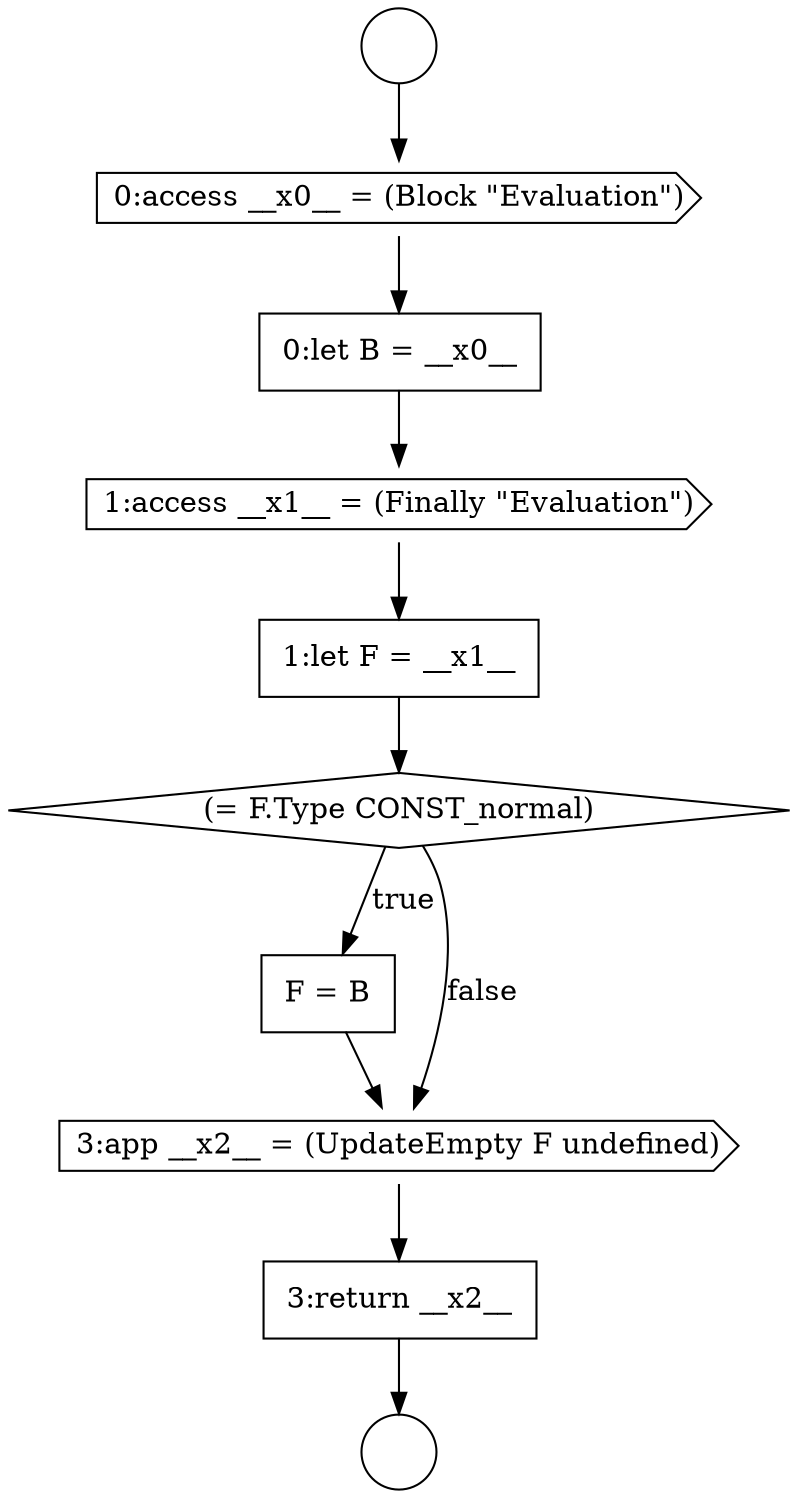 digraph {
  node7641 [shape=circle label=" " color="black" fillcolor="white" style=filled]
  node7645 [shape=none, margin=0, label=<<font color="black">
    <table border="0" cellborder="1" cellspacing="0" cellpadding="10">
      <tr><td align="left">1:let F = __x1__</td></tr>
    </table>
  </font>> color="black" fillcolor="white" style=filled]
  node7642 [shape=cds, label=<<font color="black">0:access __x0__ = (Block &quot;Evaluation&quot;)</font>> color="black" fillcolor="white" style=filled]
  node7640 [shape=circle label=" " color="black" fillcolor="white" style=filled]
  node7646 [shape=diamond, label=<<font color="black">(= F.Type CONST_normal)</font>> color="black" fillcolor="white" style=filled]
  node7643 [shape=none, margin=0, label=<<font color="black">
    <table border="0" cellborder="1" cellspacing="0" cellpadding="10">
      <tr><td align="left">0:let B = __x0__</td></tr>
    </table>
  </font>> color="black" fillcolor="white" style=filled]
  node7647 [shape=none, margin=0, label=<<font color="black">
    <table border="0" cellborder="1" cellspacing="0" cellpadding="10">
      <tr><td align="left">F = B</td></tr>
    </table>
  </font>> color="black" fillcolor="white" style=filled]
  node7644 [shape=cds, label=<<font color="black">1:access __x1__ = (Finally &quot;Evaluation&quot;)</font>> color="black" fillcolor="white" style=filled]
  node7649 [shape=none, margin=0, label=<<font color="black">
    <table border="0" cellborder="1" cellspacing="0" cellpadding="10">
      <tr><td align="left">3:return __x2__</td></tr>
    </table>
  </font>> color="black" fillcolor="white" style=filled]
  node7648 [shape=cds, label=<<font color="black">3:app __x2__ = (UpdateEmpty F undefined)</font>> color="black" fillcolor="white" style=filled]
  node7647 -> node7648 [ color="black"]
  node7644 -> node7645 [ color="black"]
  node7646 -> node7647 [label=<<font color="black">true</font>> color="black"]
  node7646 -> node7648 [label=<<font color="black">false</font>> color="black"]
  node7640 -> node7642 [ color="black"]
  node7643 -> node7644 [ color="black"]
  node7642 -> node7643 [ color="black"]
  node7648 -> node7649 [ color="black"]
  node7645 -> node7646 [ color="black"]
  node7649 -> node7641 [ color="black"]
}

